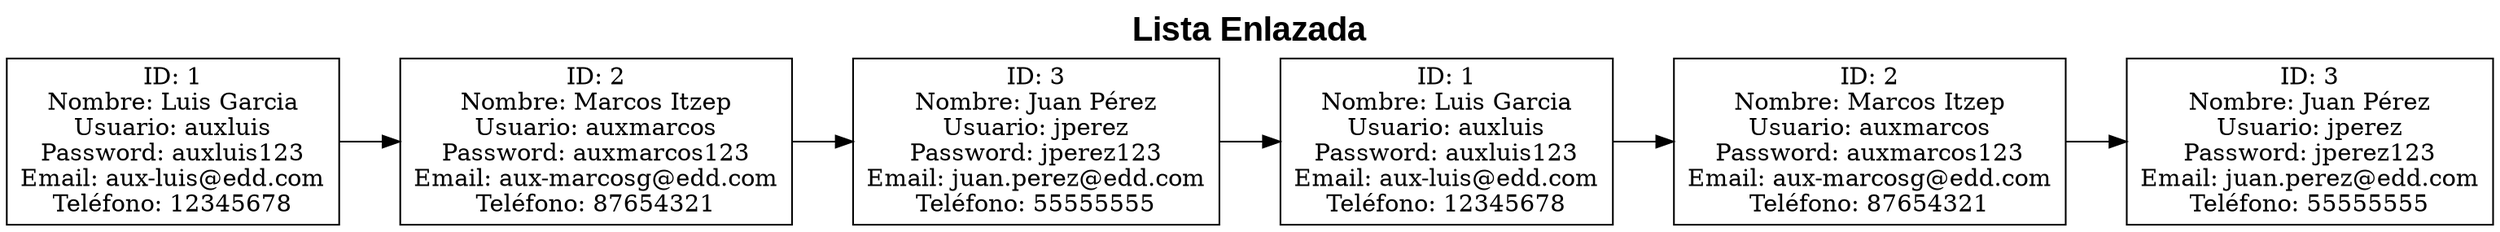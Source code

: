 digraph ListaUsuarios {
  rankdir=LR;
  node [shape=record];

  labelloc="t";
  label="Lista Enlazada";
  fontsize=20;
  fontname="Arial Bold";

  nodo0 [label="ID: 1\nNombre: Luis Garcia\nUsuario: auxluis\nPassword: auxluis123\nEmail: aux-luis@edd.com\nTeléfono: 12345678"];
  nodo1 [label="ID: 2\nNombre: Marcos Itzep\nUsuario: auxmarcos\nPassword: auxmarcos123\nEmail: aux-marcosg@edd.com\nTeléfono: 87654321"];
  nodo2 [label="ID: 3\nNombre: Juan Pérez\nUsuario: jperez\nPassword: jperez123\nEmail: juan.perez@edd.com\nTeléfono: 55555555"];
  nodo3 [label="ID: 1\nNombre: Luis Garcia\nUsuario: auxluis\nPassword: auxluis123\nEmail: aux-luis@edd.com\nTeléfono: 12345678"];
  nodo4 [label="ID: 2\nNombre: Marcos Itzep\nUsuario: auxmarcos\nPassword: auxmarcos123\nEmail: aux-marcosg@edd.com\nTeléfono: 87654321"];
  nodo5 [label="ID: 3\nNombre: Juan Pérez\nUsuario: jperez\nPassword: jperez123\nEmail: juan.perez@edd.com\nTeléfono: 55555555"];

  nodo0 -> nodo1;
  nodo1 -> nodo2;
  nodo2 -> nodo3;
  nodo3 -> nodo4;
  nodo4 -> nodo5;
}
